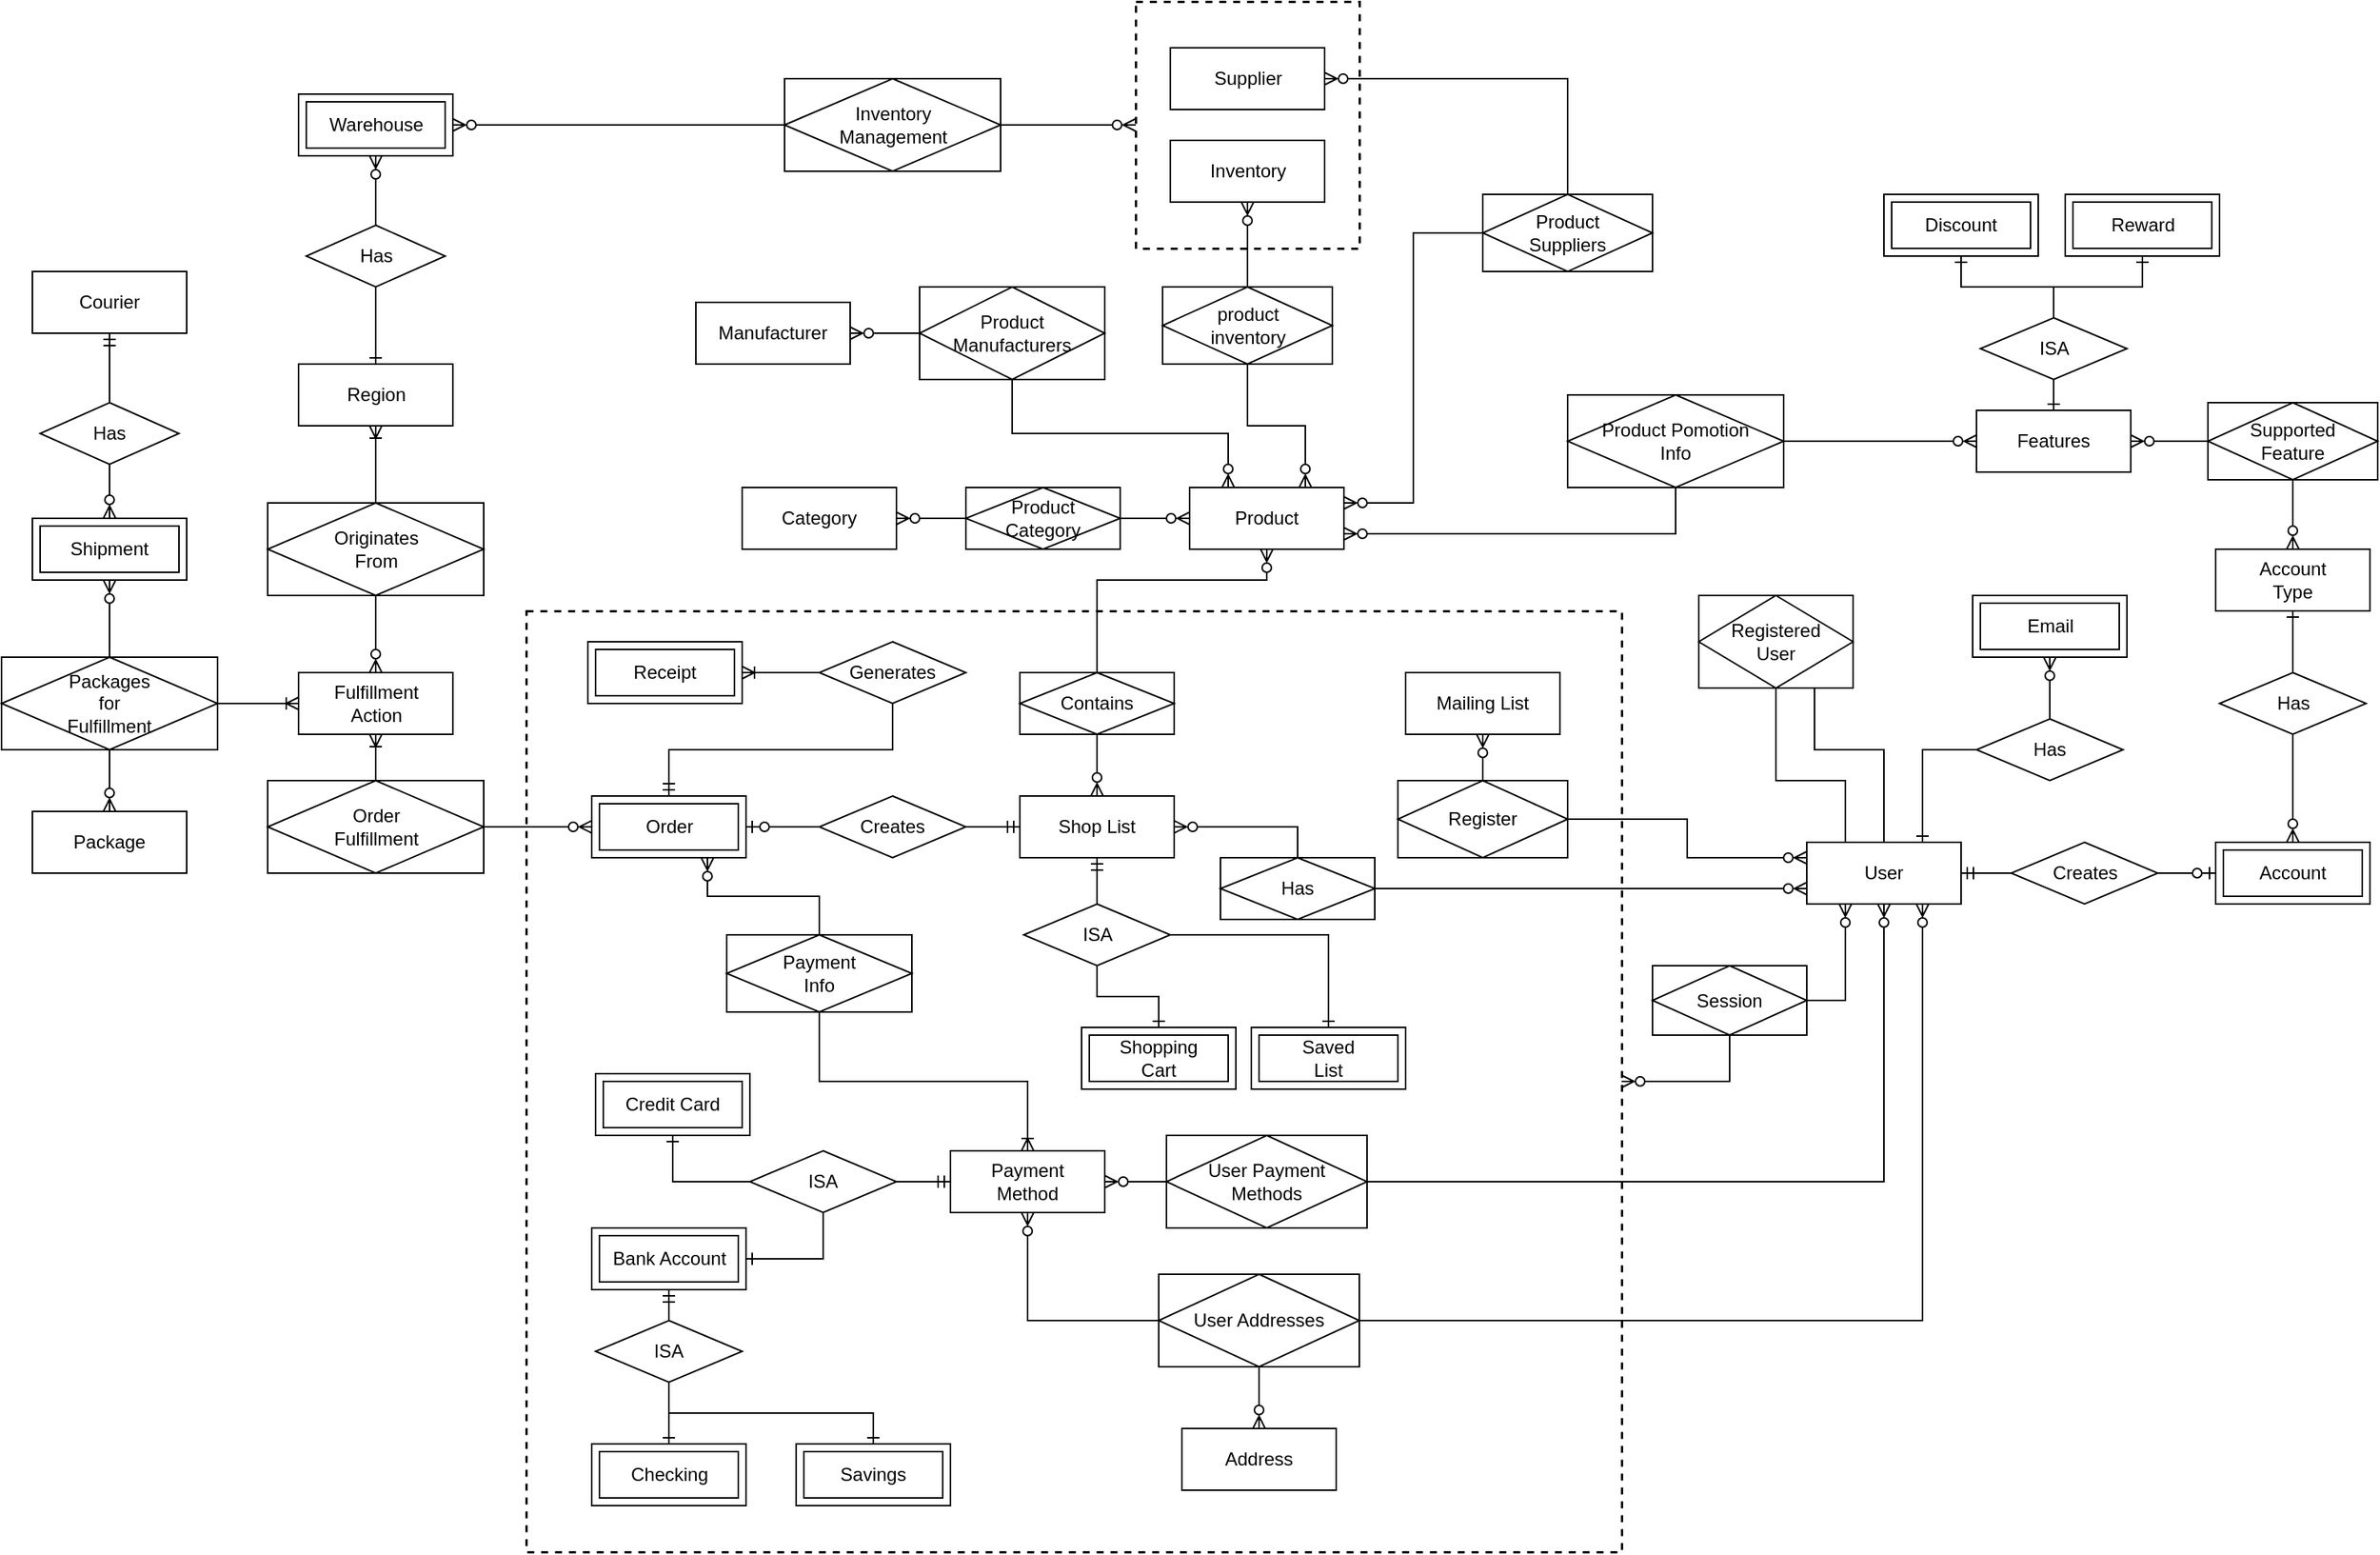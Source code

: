 <mxfile version="15.4.0" type="device"><diagram id="OLXf-MBgIyxH4YxEflwH" name="Page-1"><mxGraphModel dx="3627" dy="2097" grid="1" gridSize="10" guides="1" tooltips="1" connect="1" arrows="1" fold="1" page="1" pageScale="1" pageWidth="850" pageHeight="1100" math="0" shadow="0"><root><mxCell id="0"/><mxCell id="1" parent="0"/><mxCell id="z0sAXgWdq1htsI3jKPx--56" value="" style="rounded=0;whiteSpace=wrap;html=1;fillColor=none;dashed=1;strokeWidth=1.5;" vertex="1" parent="1"><mxGeometry x="-1290" y="-660" width="710" height="610" as="geometry"/></mxCell><mxCell id="z0sAXgWdq1htsI3jKPx--51" value="" style="rounded=0;whiteSpace=wrap;html=1;fillColor=none;dashed=1;strokeWidth=1.5;" vertex="1" parent="1"><mxGeometry x="-895" y="-1055" width="145" height="160" as="geometry"/></mxCell><mxCell id="PNH1BOxR8JIJkxFijLua-1" value="User" style="whiteSpace=wrap;html=1;align=center;" parent="1" vertex="1"><mxGeometry x="-460" y="-510" width="100" height="40" as="geometry"/></mxCell><mxCell id="PNH1BOxR8JIJkxFijLua-4" style="edgeStyle=orthogonalEdgeStyle;rounded=0;orthogonalLoop=1;jettySize=auto;html=1;exitX=1;exitY=0.5;exitDx=0;exitDy=0;entryX=0;entryY=0.75;entryDx=0;entryDy=0;endArrow=ERzeroToMany;endFill=0;" parent="1" source="PNH1BOxR8JIJkxFijLua-25" target="PNH1BOxR8JIJkxFijLua-1" edge="1"><mxGeometry relative="1" as="geometry"><mxPoint x="-610" y="-520" as="sourcePoint"/></mxGeometry></mxCell><mxCell id="PNH1BOxR8JIJkxFijLua-5" style="edgeStyle=orthogonalEdgeStyle;rounded=0;orthogonalLoop=1;jettySize=auto;html=1;exitX=0.5;exitY=0;exitDx=0;exitDy=0;entryX=1;entryY=0.5;entryDx=0;entryDy=0;endArrow=ERzeroToMany;endFill=0;" parent="1" source="PNH1BOxR8JIJkxFijLua-25" target="PNH1BOxR8JIJkxFijLua-24" edge="1"><mxGeometry relative="1" as="geometry"><mxPoint x="-700" y="-520" as="sourcePoint"/><mxPoint x="-760" y="-520" as="targetPoint"/></mxGeometry></mxCell><mxCell id="PNH1BOxR8JIJkxFijLua-6" value="Product" style="whiteSpace=wrap;html=1;align=center;shadow=0;strokeColor=default;" parent="1" vertex="1"><mxGeometry x="-860" y="-740" width="100" height="40" as="geometry"/></mxCell><mxCell id="PNH1BOxR8JIJkxFijLua-8" style="edgeStyle=orthogonalEdgeStyle;rounded=0;orthogonalLoop=1;jettySize=auto;html=1;exitX=0.5;exitY=1;exitDx=0;exitDy=0;entryX=0.5;entryY=0;entryDx=0;entryDy=0;endArrow=ERzeroToMany;endFill=0;" parent="1" source="PNH1BOxR8JIJkxFijLua-10" target="PNH1BOxR8JIJkxFijLua-24" edge="1"><mxGeometry relative="1" as="geometry"><mxPoint x="-810" y="-600" as="sourcePoint"/><mxPoint x="-810" y="-540" as="targetPoint"/></mxGeometry></mxCell><mxCell id="PNH1BOxR8JIJkxFijLua-9" style="edgeStyle=orthogonalEdgeStyle;rounded=0;orthogonalLoop=1;jettySize=auto;html=1;exitX=0.5;exitY=0;exitDx=0;exitDy=0;entryX=0.5;entryY=1;entryDx=0;entryDy=0;endArrow=ERzeroToMany;endFill=0;" parent="1" source="PNH1BOxR8JIJkxFijLua-10" target="PNH1BOxR8JIJkxFijLua-6" edge="1"><mxGeometry relative="1" as="geometry"><mxPoint x="-810" y="-640" as="sourcePoint"/><Array as="points"><mxPoint x="-920" y="-680"/><mxPoint x="-810" y="-680"/></Array></mxGeometry></mxCell><mxCell id="PNH1BOxR8JIJkxFijLua-10" value="Contains" style="shape=associativeEntity;whiteSpace=wrap;html=1;align=center;shadow=0;strokeColor=default;" parent="1" vertex="1"><mxGeometry x="-970" y="-620" width="100" height="40" as="geometry"/></mxCell><mxCell id="PNH1BOxR8JIJkxFijLua-11" value="Address" style="whiteSpace=wrap;html=1;align=center;" parent="1" vertex="1"><mxGeometry x="-865" y="-130" width="100" height="40" as="geometry"/></mxCell><mxCell id="PNH1BOxR8JIJkxFijLua-13" style="edgeStyle=orthogonalEdgeStyle;rounded=0;orthogonalLoop=1;jettySize=auto;html=1;exitX=1;exitY=0.5;exitDx=0;exitDy=0;endArrow=ERzeroToMany;endFill=0;entryX=0.75;entryY=1;entryDx=0;entryDy=0;" parent="1" source="PNH1BOxR8JIJkxFijLua-12" target="PNH1BOxR8JIJkxFijLua-1" edge="1"><mxGeometry relative="1" as="geometry"/></mxCell><mxCell id="PNH1BOxR8JIJkxFijLua-14" style="edgeStyle=orthogonalEdgeStyle;rounded=0;orthogonalLoop=1;jettySize=auto;html=1;exitX=0.5;exitY=1;exitDx=0;exitDy=0;entryX=0.5;entryY=0;entryDx=0;entryDy=0;endArrow=ERzeroToMany;endFill=0;" parent="1" source="PNH1BOxR8JIJkxFijLua-12" target="PNH1BOxR8JIJkxFijLua-11" edge="1"><mxGeometry relative="1" as="geometry"/></mxCell><mxCell id="PNH1BOxR8JIJkxFijLua-12" value="User Addresses" style="shape=associativeEntity;whiteSpace=wrap;html=1;align=center;shadow=0;strokeColor=default;" parent="1" vertex="1"><mxGeometry x="-880" y="-230" width="130" height="60" as="geometry"/></mxCell><mxCell id="PNH1BOxR8JIJkxFijLua-24" value="Shop List" style="whiteSpace=wrap;html=1;align=center;shadow=0;strokeColor=default;" parent="1" vertex="1"><mxGeometry x="-970" y="-540" width="100" height="40" as="geometry"/></mxCell><mxCell id="PNH1BOxR8JIJkxFijLua-25" value="Has" style="shape=associativeEntity;whiteSpace=wrap;html=1;align=center;shadow=0;strokeColor=default;" parent="1" vertex="1"><mxGeometry x="-840" y="-500" width="100" height="40" as="geometry"/></mxCell><mxCell id="PNH1BOxR8JIJkxFijLua-32" style="edgeStyle=orthogonalEdgeStyle;rounded=0;orthogonalLoop=1;jettySize=auto;html=1;exitX=0.5;exitY=1;exitDx=0;exitDy=0;entryX=0.25;entryY=0;entryDx=0;entryDy=0;endArrow=none;endFill=0;" parent="1" source="PNH1BOxR8JIJkxFijLua-31" target="PNH1BOxR8JIJkxFijLua-1" edge="1"><mxGeometry relative="1" as="geometry"><Array as="points"><mxPoint x="-470" y="-550"/><mxPoint x="-415" y="-550"/></Array></mxGeometry></mxCell><mxCell id="PNH1BOxR8JIJkxFijLua-33" style="edgeStyle=orthogonalEdgeStyle;rounded=0;orthogonalLoop=1;jettySize=auto;html=1;exitX=0.75;exitY=1;exitDx=0;exitDy=0;entryX=0.5;entryY=0;entryDx=0;entryDy=0;endArrow=none;endFill=0;" parent="1" source="PNH1BOxR8JIJkxFijLua-31" target="PNH1BOxR8JIJkxFijLua-1" edge="1"><mxGeometry relative="1" as="geometry"><Array as="points"><mxPoint x="-445" y="-570"/><mxPoint x="-390" y="-570"/></Array></mxGeometry></mxCell><mxCell id="PNH1BOxR8JIJkxFijLua-31" value="Registered&lt;br&gt;User" style="shape=associativeEntity;whiteSpace=wrap;html=1;align=center;shadow=0;strokeColor=default;" parent="1" vertex="1"><mxGeometry x="-530" y="-670" width="100" height="60" as="geometry"/></mxCell><mxCell id="PNH1BOxR8JIJkxFijLua-36" style="edgeStyle=orthogonalEdgeStyle;rounded=0;orthogonalLoop=1;jettySize=auto;html=1;entryX=0.5;entryY=1;entryDx=0;entryDy=0;endArrow=ERzeroToMany;endFill=0;" parent="1" source="PNH1BOxR8JIJkxFijLua-34" target="PNH1BOxR8JIJkxFijLua-38" edge="1"><mxGeometry relative="1" as="geometry"><mxPoint x="-255" y="-240" as="targetPoint"/></mxGeometry></mxCell><mxCell id="PNH1BOxR8JIJkxFijLua-37" style="edgeStyle=orthogonalEdgeStyle;rounded=0;orthogonalLoop=1;jettySize=auto;html=1;entryX=0.75;entryY=0;entryDx=0;entryDy=0;endArrow=ERone;endFill=0;" parent="1" source="PNH1BOxR8JIJkxFijLua-34" target="PNH1BOxR8JIJkxFijLua-1" edge="1"><mxGeometry relative="1" as="geometry"/></mxCell><mxCell id="PNH1BOxR8JIJkxFijLua-34" value="Has" style="shape=rhombus;perimeter=rhombusPerimeter;whiteSpace=wrap;html=1;align=center;shadow=0;strokeColor=default;" parent="1" vertex="1"><mxGeometry x="-350" y="-590" width="95" height="40" as="geometry"/></mxCell><mxCell id="PNH1BOxR8JIJkxFijLua-38" value="Email" style="shape=ext;margin=3;double=1;whiteSpace=wrap;html=1;align=center;shadow=0;strokeColor=default;" parent="1" vertex="1"><mxGeometry x="-352.5" y="-670" width="100" height="40" as="geometry"/></mxCell><mxCell id="PNH1BOxR8JIJkxFijLua-40" value="Order" style="shape=ext;margin=3;double=1;whiteSpace=wrap;html=1;align=center;shadow=0;strokeColor=default;" parent="1" vertex="1"><mxGeometry x="-1247.5" y="-540" width="100" height="40" as="geometry"/></mxCell><mxCell id="PNH1BOxR8JIJkxFijLua-42" style="edgeStyle=orthogonalEdgeStyle;rounded=0;orthogonalLoop=1;jettySize=auto;html=1;entryX=0;entryY=0.5;entryDx=0;entryDy=0;endArrow=ERmandOne;endFill=0;" parent="1" source="PNH1BOxR8JIJkxFijLua-41" target="PNH1BOxR8JIJkxFijLua-24" edge="1"><mxGeometry relative="1" as="geometry"/></mxCell><mxCell id="PNH1BOxR8JIJkxFijLua-43" style="edgeStyle=orthogonalEdgeStyle;rounded=0;orthogonalLoop=1;jettySize=auto;html=1;entryX=1;entryY=0.5;entryDx=0;entryDy=0;endArrow=ERzeroToOne;endFill=0;" parent="1" source="PNH1BOxR8JIJkxFijLua-41" target="PNH1BOxR8JIJkxFijLua-40" edge="1"><mxGeometry relative="1" as="geometry"/></mxCell><mxCell id="PNH1BOxR8JIJkxFijLua-41" value="Creates" style="shape=rhombus;perimeter=rhombusPerimeter;whiteSpace=wrap;html=1;align=center;shadow=0;strokeColor=default;" parent="1" vertex="1"><mxGeometry x="-1100" y="-540" width="95" height="40" as="geometry"/></mxCell><mxCell id="ly_bPLz8YkyAyii8zJw3-1" value="Account" style="shape=ext;margin=3;double=1;whiteSpace=wrap;html=1;align=center;" parent="1" vertex="1"><mxGeometry x="-195" y="-510" width="100" height="40" as="geometry"/></mxCell><mxCell id="ly_bPLz8YkyAyii8zJw3-4" style="edgeStyle=orthogonalEdgeStyle;rounded=0;orthogonalLoop=1;jettySize=auto;html=1;entryX=1;entryY=0.5;entryDx=0;entryDy=0;startArrow=none;startFill=0;endArrow=ERmandOne;endFill=0;" parent="1" source="ly_bPLz8YkyAyii8zJw3-3" target="PNH1BOxR8JIJkxFijLua-1" edge="1"><mxGeometry relative="1" as="geometry"/></mxCell><mxCell id="ly_bPLz8YkyAyii8zJw3-5" style="edgeStyle=orthogonalEdgeStyle;rounded=0;orthogonalLoop=1;jettySize=auto;html=1;entryX=0;entryY=0.5;entryDx=0;entryDy=0;startArrow=none;startFill=0;endArrow=ERzeroToOne;endFill=0;" parent="1" source="ly_bPLz8YkyAyii8zJw3-3" target="ly_bPLz8YkyAyii8zJw3-1" edge="1"><mxGeometry relative="1" as="geometry"/></mxCell><mxCell id="ly_bPLz8YkyAyii8zJw3-3" value="Creates" style="shape=rhombus;perimeter=rhombusPerimeter;whiteSpace=wrap;html=1;align=center;shadow=0;strokeColor=default;" parent="1" vertex="1"><mxGeometry x="-327.5" y="-510" width="95" height="40" as="geometry"/></mxCell><mxCell id="ly_bPLz8YkyAyii8zJw3-12" style="edgeStyle=orthogonalEdgeStyle;rounded=0;orthogonalLoop=1;jettySize=auto;html=1;entryX=0.5;entryY=0;entryDx=0;entryDy=0;startArrow=none;startFill=0;endArrow=ERzeroToMany;endFill=0;exitX=0.5;exitY=1;exitDx=0;exitDy=0;" parent="1" source="ly_bPLz8YkyAyii8zJw3-6" target="ly_bPLz8YkyAyii8zJw3-7" edge="1"><mxGeometry relative="1" as="geometry"/></mxCell><mxCell id="ly_bPLz8YkyAyii8zJw3-14" style="edgeStyle=orthogonalEdgeStyle;rounded=0;orthogonalLoop=1;jettySize=auto;html=1;startArrow=none;startFill=0;endArrow=ERzeroToMany;endFill=0;" parent="1" source="ly_bPLz8YkyAyii8zJw3-6" target="ly_bPLz8YkyAyii8zJw3-13" edge="1"><mxGeometry relative="1" as="geometry"/></mxCell><mxCell id="ly_bPLz8YkyAyii8zJw3-6" value="Supported&lt;br&gt;Feature" style="shape=associativeEntity;whiteSpace=wrap;html=1;align=center;shadow=0;strokeColor=default;" parent="1" vertex="1"><mxGeometry x="-200" y="-795" width="110" height="50" as="geometry"/></mxCell><mxCell id="ly_bPLz8YkyAyii8zJw3-7" value="Account&lt;br&gt;Type" style="whiteSpace=wrap;html=1;align=center;" parent="1" vertex="1"><mxGeometry x="-195" y="-700" width="100" height="40" as="geometry"/></mxCell><mxCell id="ly_bPLz8YkyAyii8zJw3-10" style="edgeStyle=orthogonalEdgeStyle;rounded=0;orthogonalLoop=1;jettySize=auto;html=1;entryX=0.5;entryY=0;entryDx=0;entryDy=0;startArrow=none;startFill=0;endArrow=ERzeroToMany;endFill=0;exitX=0.5;exitY=1;exitDx=0;exitDy=0;" parent="1" source="ly_bPLz8YkyAyii8zJw3-9" target="ly_bPLz8YkyAyii8zJw3-1" edge="1"><mxGeometry relative="1" as="geometry"/></mxCell><mxCell id="ly_bPLz8YkyAyii8zJw3-11" style="edgeStyle=orthogonalEdgeStyle;rounded=0;orthogonalLoop=1;jettySize=auto;html=1;entryX=0.5;entryY=1;entryDx=0;entryDy=0;startArrow=none;startFill=0;endArrow=ERone;endFill=0;exitX=0.5;exitY=0;exitDx=0;exitDy=0;" parent="1" source="ly_bPLz8YkyAyii8zJw3-9" target="ly_bPLz8YkyAyii8zJw3-7" edge="1"><mxGeometry relative="1" as="geometry"/></mxCell><mxCell id="ly_bPLz8YkyAyii8zJw3-9" value="Has" style="shape=rhombus;perimeter=rhombusPerimeter;whiteSpace=wrap;html=1;align=center;shadow=0;strokeColor=default;" parent="1" vertex="1"><mxGeometry x="-192.5" y="-620" width="95" height="40" as="geometry"/></mxCell><mxCell id="ly_bPLz8YkyAyii8zJw3-13" value="Features" style="whiteSpace=wrap;html=1;align=center;" parent="1" vertex="1"><mxGeometry x="-350" y="-790" width="100" height="40" as="geometry"/></mxCell><mxCell id="ly_bPLz8YkyAyii8zJw3-17" style="edgeStyle=orthogonalEdgeStyle;rounded=0;orthogonalLoop=1;jettySize=auto;html=1;entryX=0.5;entryY=0;entryDx=0;entryDy=0;startArrow=none;startFill=0;endArrow=ERone;endFill=0;" parent="1" source="ly_bPLz8YkyAyii8zJw3-15" target="ly_bPLz8YkyAyii8zJw3-13" edge="1"><mxGeometry relative="1" as="geometry"/></mxCell><mxCell id="ly_bPLz8YkyAyii8zJw3-20" style="edgeStyle=orthogonalEdgeStyle;rounded=0;orthogonalLoop=1;jettySize=auto;html=1;entryX=0.5;entryY=1;entryDx=0;entryDy=0;startArrow=none;startFill=0;endArrow=ERone;endFill=0;" parent="1" source="ly_bPLz8YkyAyii8zJw3-15" target="ly_bPLz8YkyAyii8zJw3-19" edge="1"><mxGeometry relative="1" as="geometry"/></mxCell><mxCell id="ly_bPLz8YkyAyii8zJw3-21" style="edgeStyle=orthogonalEdgeStyle;rounded=0;orthogonalLoop=1;jettySize=auto;html=1;entryX=0.5;entryY=1;entryDx=0;entryDy=0;startArrow=none;startFill=0;endArrow=ERone;endFill=0;" parent="1" source="ly_bPLz8YkyAyii8zJw3-15" target="ly_bPLz8YkyAyii8zJw3-18" edge="1"><mxGeometry relative="1" as="geometry"/></mxCell><mxCell id="ly_bPLz8YkyAyii8zJw3-15" value="ISA" style="shape=rhombus;perimeter=rhombusPerimeter;whiteSpace=wrap;html=1;align=center;shadow=0;strokeColor=default;" parent="1" vertex="1"><mxGeometry x="-347.5" y="-850" width="95" height="40" as="geometry"/></mxCell><mxCell id="ly_bPLz8YkyAyii8zJw3-18" value="Discount" style="shape=ext;margin=3;double=1;whiteSpace=wrap;html=1;align=center;shadow=0;strokeColor=default;" parent="1" vertex="1"><mxGeometry x="-410" y="-930" width="100" height="40" as="geometry"/></mxCell><mxCell id="ly_bPLz8YkyAyii8zJw3-19" value="Reward" style="shape=ext;margin=3;double=1;whiteSpace=wrap;html=1;align=center;shadow=0;strokeColor=default;" parent="1" vertex="1"><mxGeometry x="-292.5" y="-930" width="100" height="40" as="geometry"/></mxCell><mxCell id="ly_bPLz8YkyAyii8zJw3-24" style="edgeStyle=orthogonalEdgeStyle;rounded=0;orthogonalLoop=1;jettySize=auto;html=1;entryX=0.5;entryY=1;entryDx=0;entryDy=0;startArrow=none;startFill=0;endArrow=ERmandOne;endFill=0;" parent="1" source="ly_bPLz8YkyAyii8zJw3-23" target="PNH1BOxR8JIJkxFijLua-24" edge="1"><mxGeometry relative="1" as="geometry"/></mxCell><mxCell id="ly_bPLz8YkyAyii8zJw3-28" style="edgeStyle=orthogonalEdgeStyle;rounded=0;orthogonalLoop=1;jettySize=auto;html=1;entryX=0.5;entryY=0;entryDx=0;entryDy=0;startArrow=none;startFill=0;endArrow=ERone;endFill=0;" parent="1" source="ly_bPLz8YkyAyii8zJw3-23" target="ly_bPLz8YkyAyii8zJw3-26" edge="1"><mxGeometry relative="1" as="geometry"/></mxCell><mxCell id="ly_bPLz8YkyAyii8zJw3-29" style="edgeStyle=orthogonalEdgeStyle;rounded=0;orthogonalLoop=1;jettySize=auto;html=1;entryX=0.5;entryY=0;entryDx=0;entryDy=0;startArrow=none;startFill=0;endArrow=ERone;endFill=0;" parent="1" source="ly_bPLz8YkyAyii8zJw3-23" target="ly_bPLz8YkyAyii8zJw3-25" edge="1"><mxGeometry relative="1" as="geometry"/></mxCell><mxCell id="ly_bPLz8YkyAyii8zJw3-23" value="ISA" style="shape=rhombus;perimeter=rhombusPerimeter;whiteSpace=wrap;html=1;align=center;shadow=0;strokeColor=default;" parent="1" vertex="1"><mxGeometry x="-967.5" y="-470" width="95" height="40" as="geometry"/></mxCell><mxCell id="ly_bPLz8YkyAyii8zJw3-25" value="Shopping&lt;br&gt;Cart" style="shape=ext;margin=3;double=1;whiteSpace=wrap;html=1;align=center;shadow=0;strokeColor=default;" parent="1" vertex="1"><mxGeometry x="-930" y="-390" width="100" height="40" as="geometry"/></mxCell><mxCell id="ly_bPLz8YkyAyii8zJw3-26" value="Saved&lt;br&gt;List" style="shape=ext;margin=3;double=1;whiteSpace=wrap;html=1;align=center;shadow=0;strokeColor=default;" parent="1" vertex="1"><mxGeometry x="-820" y="-390" width="100" height="40" as="geometry"/></mxCell><mxCell id="ly_bPLz8YkyAyii8zJw3-32" style="edgeStyle=orthogonalEdgeStyle;rounded=0;orthogonalLoop=1;jettySize=auto;html=1;entryX=0.5;entryY=0;entryDx=0;entryDy=0;startArrow=none;startFill=0;endArrow=ERmandOne;endFill=0;exitX=0.5;exitY=1;exitDx=0;exitDy=0;" parent="1" source="ly_bPLz8YkyAyii8zJw3-30" target="PNH1BOxR8JIJkxFijLua-40" edge="1"><mxGeometry relative="1" as="geometry"/></mxCell><mxCell id="ly_bPLz8YkyAyii8zJw3-33" style="edgeStyle=orthogonalEdgeStyle;rounded=0;orthogonalLoop=1;jettySize=auto;html=1;entryX=1;entryY=0.5;entryDx=0;entryDy=0;startArrow=none;startFill=0;endArrow=ERoneToMany;endFill=0;exitX=0;exitY=0.5;exitDx=0;exitDy=0;" parent="1" source="ly_bPLz8YkyAyii8zJw3-30" target="ly_bPLz8YkyAyii8zJw3-31" edge="1"><mxGeometry relative="1" as="geometry"/></mxCell><mxCell id="ly_bPLz8YkyAyii8zJw3-30" value="Generates" style="shape=rhombus;perimeter=rhombusPerimeter;whiteSpace=wrap;html=1;align=center;shadow=0;strokeColor=default;" parent="1" vertex="1"><mxGeometry x="-1100" y="-640" width="95" height="40" as="geometry"/></mxCell><mxCell id="ly_bPLz8YkyAyii8zJw3-31" value="Receipt" style="shape=ext;margin=3;double=1;whiteSpace=wrap;html=1;align=center;shadow=0;strokeColor=default;" parent="1" vertex="1"><mxGeometry x="-1250" y="-640" width="100" height="40" as="geometry"/></mxCell><mxCell id="ly_bPLz8YkyAyii8zJw3-34" value="Payment&lt;br&gt;Method" style="whiteSpace=wrap;html=1;align=center;shadow=0;strokeColor=default;" parent="1" vertex="1"><mxGeometry x="-1015" y="-310" width="100" height="40" as="geometry"/></mxCell><mxCell id="ly_bPLz8YkyAyii8zJw3-36" style="edgeStyle=orthogonalEdgeStyle;rounded=0;orthogonalLoop=1;jettySize=auto;html=1;entryX=0.75;entryY=1;entryDx=0;entryDy=0;startArrow=none;startFill=0;endArrow=ERzeroToMany;endFill=0;exitX=0.5;exitY=0;exitDx=0;exitDy=0;" parent="1" source="ly_bPLz8YkyAyii8zJw3-38" target="PNH1BOxR8JIJkxFijLua-40" edge="1"><mxGeometry relative="1" as="geometry"><mxPoint x="-1100" y="-440" as="sourcePoint"/></mxGeometry></mxCell><mxCell id="ly_bPLz8YkyAyii8zJw3-37" style="edgeStyle=orthogonalEdgeStyle;rounded=0;orthogonalLoop=1;jettySize=auto;html=1;entryX=0.5;entryY=0;entryDx=0;entryDy=0;startArrow=none;startFill=0;endArrow=ERoneToMany;endFill=0;exitX=0.5;exitY=1;exitDx=0;exitDy=0;" parent="1" source="ly_bPLz8YkyAyii8zJw3-38" target="ly_bPLz8YkyAyii8zJw3-34" edge="1"><mxGeometry relative="1" as="geometry"><mxPoint x="-1100" y="-400" as="sourcePoint"/></mxGeometry></mxCell><mxCell id="ly_bPLz8YkyAyii8zJw3-38" value="Payment&lt;br&gt;Info" style="shape=associativeEntity;whiteSpace=wrap;html=1;align=center;shadow=0;strokeColor=default;" parent="1" vertex="1"><mxGeometry x="-1160" y="-450" width="120" height="50" as="geometry"/></mxCell><mxCell id="Dh5eryqh1i-Q3DeiP5n_-5" style="edgeStyle=orthogonalEdgeStyle;rounded=0;orthogonalLoop=1;jettySize=auto;html=1;entryX=0.5;entryY=1;entryDx=0;entryDy=0;endArrow=ERzeroToMany;endFill=0;exitX=0;exitY=0.5;exitDx=0;exitDy=0;" parent="1" source="PNH1BOxR8JIJkxFijLua-12" target="ly_bPLz8YkyAyii8zJw3-34" edge="1"><mxGeometry relative="1" as="geometry"><mxPoint x="-965" y="-230" as="sourcePoint"/></mxGeometry></mxCell><mxCell id="Dh5eryqh1i-Q3DeiP5n_-7" style="edgeStyle=orthogonalEdgeStyle;rounded=0;orthogonalLoop=1;jettySize=auto;html=1;entryX=0.5;entryY=1;entryDx=0;entryDy=0;startArrow=none;startFill=0;endArrow=ERone;endFill=0;exitX=0;exitY=0.5;exitDx=0;exitDy=0;" parent="1" source="Dh5eryqh1i-Q3DeiP5n_-9" target="Dh5eryqh1i-Q3DeiP5n_-11" edge="1"><mxGeometry relative="1" as="geometry"/></mxCell><mxCell id="Dh5eryqh1i-Q3DeiP5n_-8" style="edgeStyle=orthogonalEdgeStyle;rounded=0;orthogonalLoop=1;jettySize=auto;html=1;entryX=1;entryY=0.5;entryDx=0;entryDy=0;startArrow=none;startFill=0;endArrow=ERone;endFill=0;exitX=0.5;exitY=1;exitDx=0;exitDy=0;" parent="1" source="Dh5eryqh1i-Q3DeiP5n_-9" target="Dh5eryqh1i-Q3DeiP5n_-10" edge="1"><mxGeometry relative="1" as="geometry"/></mxCell><mxCell id="Dh5eryqh1i-Q3DeiP5n_-12" style="edgeStyle=orthogonalEdgeStyle;rounded=0;orthogonalLoop=1;jettySize=auto;html=1;entryX=0;entryY=0.5;entryDx=0;entryDy=0;endArrow=ERmandOne;endFill=0;" parent="1" source="Dh5eryqh1i-Q3DeiP5n_-9" target="ly_bPLz8YkyAyii8zJw3-34" edge="1"><mxGeometry relative="1" as="geometry"/></mxCell><mxCell id="Dh5eryqh1i-Q3DeiP5n_-9" value="ISA" style="shape=rhombus;perimeter=rhombusPerimeter;whiteSpace=wrap;html=1;align=center;shadow=0;strokeColor=default;" parent="1" vertex="1"><mxGeometry x="-1145" y="-310" width="95" height="40" as="geometry"/></mxCell><mxCell id="Dh5eryqh1i-Q3DeiP5n_-10" value="Bank Account" style="shape=ext;margin=3;double=1;whiteSpace=wrap;html=1;align=center;shadow=0;strokeColor=default;" parent="1" vertex="1"><mxGeometry x="-1247.5" y="-260" width="100" height="40" as="geometry"/></mxCell><mxCell id="Dh5eryqh1i-Q3DeiP5n_-11" value="Credit Card" style="shape=ext;margin=3;double=1;whiteSpace=wrap;html=1;align=center;shadow=0;strokeColor=default;" parent="1" vertex="1"><mxGeometry x="-1245" y="-360" width="100" height="40" as="geometry"/></mxCell><mxCell id="Dh5eryqh1i-Q3DeiP5n_-14" style="edgeStyle=orthogonalEdgeStyle;rounded=0;orthogonalLoop=1;jettySize=auto;html=1;entryX=1;entryY=0.5;entryDx=0;entryDy=0;endArrow=ERzeroToMany;endFill=0;" parent="1" source="Dh5eryqh1i-Q3DeiP5n_-13" target="ly_bPLz8YkyAyii8zJw3-34" edge="1"><mxGeometry relative="1" as="geometry"/></mxCell><mxCell id="Dh5eryqh1i-Q3DeiP5n_-15" style="edgeStyle=orthogonalEdgeStyle;rounded=0;orthogonalLoop=1;jettySize=auto;html=1;entryX=0.5;entryY=1;entryDx=0;entryDy=0;endArrow=ERzeroToMany;endFill=0;" parent="1" source="Dh5eryqh1i-Q3DeiP5n_-13" target="PNH1BOxR8JIJkxFijLua-1" edge="1"><mxGeometry relative="1" as="geometry"/></mxCell><mxCell id="Dh5eryqh1i-Q3DeiP5n_-13" value="User Payment&lt;br&gt;Methods" style="shape=associativeEntity;whiteSpace=wrap;html=1;align=center;shadow=0;strokeColor=default;" parent="1" vertex="1"><mxGeometry x="-875" y="-320" width="130" height="60" as="geometry"/></mxCell><mxCell id="Dh5eryqh1i-Q3DeiP5n_-16" style="edgeStyle=orthogonalEdgeStyle;rounded=0;orthogonalLoop=1;jettySize=auto;html=1;entryX=0.5;entryY=0;entryDx=0;entryDy=0;startArrow=none;startFill=0;endArrow=ERone;endFill=0;exitX=0.5;exitY=1;exitDx=0;exitDy=0;" parent="1" source="Dh5eryqh1i-Q3DeiP5n_-18" target="Dh5eryqh1i-Q3DeiP5n_-20" edge="1"><mxGeometry relative="1" as="geometry"/></mxCell><mxCell id="Dh5eryqh1i-Q3DeiP5n_-17" style="edgeStyle=orthogonalEdgeStyle;rounded=0;orthogonalLoop=1;jettySize=auto;html=1;entryX=0.5;entryY=0;entryDx=0;entryDy=0;startArrow=none;startFill=0;endArrow=ERone;endFill=0;exitX=0.5;exitY=1;exitDx=0;exitDy=0;" parent="1" source="Dh5eryqh1i-Q3DeiP5n_-18" target="Dh5eryqh1i-Q3DeiP5n_-19" edge="1"><mxGeometry relative="1" as="geometry"/></mxCell><mxCell id="Dh5eryqh1i-Q3DeiP5n_-21" style="edgeStyle=orthogonalEdgeStyle;rounded=0;orthogonalLoop=1;jettySize=auto;html=1;entryX=0.5;entryY=1;entryDx=0;entryDy=0;endArrow=ERmandOne;endFill=0;" parent="1" source="Dh5eryqh1i-Q3DeiP5n_-18" target="Dh5eryqh1i-Q3DeiP5n_-10" edge="1"><mxGeometry relative="1" as="geometry"/></mxCell><mxCell id="Dh5eryqh1i-Q3DeiP5n_-18" value="ISA" style="shape=rhombus;perimeter=rhombusPerimeter;whiteSpace=wrap;html=1;align=center;shadow=0;strokeColor=default;" parent="1" vertex="1"><mxGeometry x="-1245" y="-200" width="95" height="40" as="geometry"/></mxCell><mxCell id="Dh5eryqh1i-Q3DeiP5n_-19" value="Checking" style="shape=ext;margin=3;double=1;whiteSpace=wrap;html=1;align=center;shadow=0;strokeColor=default;" parent="1" vertex="1"><mxGeometry x="-1247.5" y="-120" width="100" height="40" as="geometry"/></mxCell><mxCell id="Dh5eryqh1i-Q3DeiP5n_-20" value="Savings" style="shape=ext;margin=3;double=1;whiteSpace=wrap;html=1;align=center;shadow=0;strokeColor=default;" parent="1" vertex="1"><mxGeometry x="-1115" y="-120" width="100" height="40" as="geometry"/></mxCell><mxCell id="Dh5eryqh1i-Q3DeiP5n_-24" style="edgeStyle=orthogonalEdgeStyle;rounded=0;orthogonalLoop=1;jettySize=auto;html=1;entryX=0;entryY=0.5;entryDx=0;entryDy=0;endArrow=ERzeroToMany;endFill=0;" parent="1" source="Dh5eryqh1i-Q3DeiP5n_-22" target="PNH1BOxR8JIJkxFijLua-6" edge="1"><mxGeometry relative="1" as="geometry"/></mxCell><mxCell id="Dh5eryqh1i-Q3DeiP5n_-25" style="edgeStyle=orthogonalEdgeStyle;rounded=0;orthogonalLoop=1;jettySize=auto;html=1;entryX=1;entryY=0.5;entryDx=0;entryDy=0;endArrow=ERzeroToMany;endFill=0;" parent="1" source="Dh5eryqh1i-Q3DeiP5n_-22" target="Dh5eryqh1i-Q3DeiP5n_-23" edge="1"><mxGeometry relative="1" as="geometry"/></mxCell><mxCell id="Dh5eryqh1i-Q3DeiP5n_-22" value="Product&lt;br&gt;Category" style="shape=associativeEntity;whiteSpace=wrap;html=1;align=center;shadow=0;strokeColor=default;" parent="1" vertex="1"><mxGeometry x="-1005" y="-740" width="100" height="40" as="geometry"/></mxCell><mxCell id="Dh5eryqh1i-Q3DeiP5n_-23" value="Category" style="whiteSpace=wrap;html=1;align=center;shadow=0;strokeColor=default;" parent="1" vertex="1"><mxGeometry x="-1150" y="-740" width="100" height="40" as="geometry"/></mxCell><mxCell id="Dh5eryqh1i-Q3DeiP5n_-27" style="edgeStyle=orthogonalEdgeStyle;rounded=0;orthogonalLoop=1;jettySize=auto;html=1;entryX=0;entryY=0.5;entryDx=0;entryDy=0;endArrow=ERzeroToMany;endFill=0;exitX=1;exitY=0.5;exitDx=0;exitDy=0;" parent="1" source="Dh5eryqh1i-Q3DeiP5n_-26" target="ly_bPLz8YkyAyii8zJw3-13" edge="1"><mxGeometry relative="1" as="geometry"><mxPoint x="-400" y="-770" as="sourcePoint"/></mxGeometry></mxCell><mxCell id="Dh5eryqh1i-Q3DeiP5n_-28" style="edgeStyle=orthogonalEdgeStyle;rounded=0;orthogonalLoop=1;jettySize=auto;html=1;entryX=1;entryY=0.75;entryDx=0;entryDy=0;endArrow=ERzeroToMany;endFill=0;exitX=0.5;exitY=1;exitDx=0;exitDy=0;" parent="1" source="Dh5eryqh1i-Q3DeiP5n_-26" target="PNH1BOxR8JIJkxFijLua-6" edge="1"><mxGeometry relative="1" as="geometry"/></mxCell><mxCell id="Dh5eryqh1i-Q3DeiP5n_-26" value="Product Pomotion&lt;br&gt;Info" style="shape=associativeEntity;whiteSpace=wrap;html=1;align=center;" parent="1" vertex="1"><mxGeometry x="-615" y="-800" width="140" height="60" as="geometry"/></mxCell><mxCell id="Dh5eryqh1i-Q3DeiP5n_-31" style="edgeStyle=orthogonalEdgeStyle;rounded=0;orthogonalLoop=1;jettySize=auto;html=1;entryX=0;entryY=0.25;entryDx=0;entryDy=0;endArrow=ERzeroToMany;endFill=0;" parent="1" source="Dh5eryqh1i-Q3DeiP5n_-29" target="PNH1BOxR8JIJkxFijLua-1" edge="1"><mxGeometry relative="1" as="geometry"/></mxCell><mxCell id="Dh5eryqh1i-Q3DeiP5n_-32" style="edgeStyle=orthogonalEdgeStyle;rounded=0;orthogonalLoop=1;jettySize=auto;html=1;entryX=0.5;entryY=1;entryDx=0;entryDy=0;endArrow=ERzeroToMany;endFill=0;exitX=0.5;exitY=0;exitDx=0;exitDy=0;" parent="1" source="Dh5eryqh1i-Q3DeiP5n_-29" target="Dh5eryqh1i-Q3DeiP5n_-30" edge="1"><mxGeometry relative="1" as="geometry"/></mxCell><mxCell id="Dh5eryqh1i-Q3DeiP5n_-29" value="Register" style="shape=associativeEntity;whiteSpace=wrap;html=1;align=center;shadow=0;strokeColor=default;" parent="1" vertex="1"><mxGeometry x="-725" y="-550" width="110" height="50" as="geometry"/></mxCell><mxCell id="Dh5eryqh1i-Q3DeiP5n_-30" value="Mailing List" style="whiteSpace=wrap;html=1;align=center;" parent="1" vertex="1"><mxGeometry x="-720" y="-620" width="100" height="40" as="geometry"/></mxCell><mxCell id="Dh5eryqh1i-Q3DeiP5n_-33" value="Fulfillment&lt;br&gt;Action" style="whiteSpace=wrap;html=1;align=center;" parent="1" vertex="1"><mxGeometry x="-1437.5" y="-620" width="100" height="40" as="geometry"/></mxCell><mxCell id="Dh5eryqh1i-Q3DeiP5n_-35" style="edgeStyle=orthogonalEdgeStyle;rounded=0;orthogonalLoop=1;jettySize=auto;html=1;entryX=0;entryY=0.5;entryDx=0;entryDy=0;endArrow=ERzeroToMany;endFill=0;exitX=1;exitY=0.5;exitDx=0;exitDy=0;" parent="1" source="Dh5eryqh1i-Q3DeiP5n_-42" target="PNH1BOxR8JIJkxFijLua-40" edge="1"><mxGeometry relative="1" as="geometry"><mxPoint x="-1340" y="-520" as="sourcePoint"/></mxGeometry></mxCell><mxCell id="Dh5eryqh1i-Q3DeiP5n_-36" style="edgeStyle=orthogonalEdgeStyle;rounded=0;orthogonalLoop=1;jettySize=auto;html=1;entryX=0.5;entryY=1;entryDx=0;entryDy=0;endArrow=ERoneToMany;endFill=0;exitX=0.5;exitY=0;exitDx=0;exitDy=0;" parent="1" source="Dh5eryqh1i-Q3DeiP5n_-42" target="Dh5eryqh1i-Q3DeiP5n_-33" edge="1"><mxGeometry relative="1" as="geometry"><mxPoint x="-1387.5" y="-540" as="sourcePoint"/></mxGeometry></mxCell><mxCell id="Dh5eryqh1i-Q3DeiP5n_-37" value="Package" style="whiteSpace=wrap;html=1;align=center;" parent="1" vertex="1"><mxGeometry x="-1610" y="-530" width="100" height="40" as="geometry"/></mxCell><mxCell id="Dh5eryqh1i-Q3DeiP5n_-40" style="edgeStyle=orthogonalEdgeStyle;rounded=0;orthogonalLoop=1;jettySize=auto;html=1;entryX=0.5;entryY=0;entryDx=0;entryDy=0;endArrow=ERzeroToMany;endFill=0;" parent="1" source="Dh5eryqh1i-Q3DeiP5n_-38" target="Dh5eryqh1i-Q3DeiP5n_-37" edge="1"><mxGeometry relative="1" as="geometry"/></mxCell><mxCell id="Dh5eryqh1i-Q3DeiP5n_-41" style="edgeStyle=orthogonalEdgeStyle;rounded=0;orthogonalLoop=1;jettySize=auto;html=1;entryX=0;entryY=0.5;entryDx=0;entryDy=0;endArrow=ERoneToMany;endFill=0;" parent="1" source="Dh5eryqh1i-Q3DeiP5n_-38" target="Dh5eryqh1i-Q3DeiP5n_-33" edge="1"><mxGeometry relative="1" as="geometry"/></mxCell><mxCell id="Dh5eryqh1i-Q3DeiP5n_-38" value="Packages&lt;br&gt;for&lt;br&gt;Fulfillment" style="shape=associativeEntity;whiteSpace=wrap;html=1;align=center;" parent="1" vertex="1"><mxGeometry x="-1630" y="-630" width="140" height="60" as="geometry"/></mxCell><mxCell id="Dh5eryqh1i-Q3DeiP5n_-42" value="Order&lt;br&gt;Fulfillment" style="shape=associativeEntity;whiteSpace=wrap;html=1;align=center;" parent="1" vertex="1"><mxGeometry x="-1457.5" y="-550" width="140" height="60" as="geometry"/></mxCell><mxCell id="z0sAXgWdq1htsI3jKPx--5" style="edgeStyle=orthogonalEdgeStyle;rounded=0;orthogonalLoop=1;jettySize=auto;html=1;entryX=0.5;entryY=1;entryDx=0;entryDy=0;endArrow=ERzeroToMany;endFill=0;exitX=0.5;exitY=0;exitDx=0;exitDy=0;" edge="1" parent="1" source="Dh5eryqh1i-Q3DeiP5n_-38" target="z0sAXgWdq1htsI3jKPx--6"><mxGeometry relative="1" as="geometry"><mxPoint x="-1560" y="-690" as="targetPoint"/></mxGeometry></mxCell><mxCell id="z0sAXgWdq1htsI3jKPx--6" value="Shipment" style="shape=ext;margin=3;double=1;whiteSpace=wrap;html=1;align=center;" vertex="1" parent="1"><mxGeometry x="-1610" y="-720" width="100" height="40" as="geometry"/></mxCell><mxCell id="z0sAXgWdq1htsI3jKPx--7" value="Courier" style="whiteSpace=wrap;html=1;align=center;" vertex="1" parent="1"><mxGeometry x="-1610" y="-880" width="100" height="40" as="geometry"/></mxCell><mxCell id="z0sAXgWdq1htsI3jKPx--10" style="edgeStyle=orthogonalEdgeStyle;rounded=0;orthogonalLoop=1;jettySize=auto;html=1;entryX=0.5;entryY=1;entryDx=0;entryDy=0;endArrow=ERmandOne;endFill=0;" edge="1" parent="1" source="z0sAXgWdq1htsI3jKPx--9" target="z0sAXgWdq1htsI3jKPx--7"><mxGeometry relative="1" as="geometry"/></mxCell><mxCell id="z0sAXgWdq1htsI3jKPx--11" style="edgeStyle=orthogonalEdgeStyle;rounded=0;orthogonalLoop=1;jettySize=auto;html=1;entryX=0.5;entryY=0;entryDx=0;entryDy=0;endArrow=ERzeroToMany;endFill=0;" edge="1" parent="1" source="z0sAXgWdq1htsI3jKPx--9" target="z0sAXgWdq1htsI3jKPx--6"><mxGeometry relative="1" as="geometry"/></mxCell><mxCell id="z0sAXgWdq1htsI3jKPx--9" value="Has" style="shape=rhombus;perimeter=rhombusPerimeter;whiteSpace=wrap;html=1;align=center;" vertex="1" parent="1"><mxGeometry x="-1605" y="-795" width="90" height="40" as="geometry"/></mxCell><mxCell id="z0sAXgWdq1htsI3jKPx--14" value="Region" style="whiteSpace=wrap;html=1;align=center;" vertex="1" parent="1"><mxGeometry x="-1437.5" y="-820" width="100" height="40" as="geometry"/></mxCell><mxCell id="z0sAXgWdq1htsI3jKPx--17" style="edgeStyle=orthogonalEdgeStyle;rounded=0;orthogonalLoop=1;jettySize=auto;html=1;entryX=0.5;entryY=1;entryDx=0;entryDy=0;endArrow=ERoneToMany;endFill=0;exitX=0.5;exitY=0;exitDx=0;exitDy=0;" edge="1" parent="1" source="z0sAXgWdq1htsI3jKPx--20" target="z0sAXgWdq1htsI3jKPx--14"><mxGeometry relative="1" as="geometry"><mxPoint x="-1392.5" y="-727.5" as="sourcePoint"/></mxGeometry></mxCell><mxCell id="z0sAXgWdq1htsI3jKPx--19" style="edgeStyle=orthogonalEdgeStyle;rounded=0;orthogonalLoop=1;jettySize=auto;html=1;entryX=0.5;entryY=0;entryDx=0;entryDy=0;endArrow=ERzeroToMany;endFill=0;exitX=0.5;exitY=1;exitDx=0;exitDy=0;" edge="1" parent="1" source="z0sAXgWdq1htsI3jKPx--20" target="Dh5eryqh1i-Q3DeiP5n_-33"><mxGeometry relative="1" as="geometry"><mxPoint x="-1392.5" y="-672.5" as="sourcePoint"/></mxGeometry></mxCell><mxCell id="z0sAXgWdq1htsI3jKPx--20" value="Originates&lt;br&gt;From" style="shape=associativeEntity;whiteSpace=wrap;html=1;align=center;" vertex="1" parent="1"><mxGeometry x="-1457.5" y="-730" width="140" height="60" as="geometry"/></mxCell><mxCell id="z0sAXgWdq1htsI3jKPx--28" value="Warehouse" style="shape=ext;margin=3;double=1;whiteSpace=wrap;html=1;align=center;" vertex="1" parent="1"><mxGeometry x="-1437.5" y="-995" width="100" height="40" as="geometry"/></mxCell><mxCell id="z0sAXgWdq1htsI3jKPx--31" style="edgeStyle=orthogonalEdgeStyle;rounded=0;orthogonalLoop=1;jettySize=auto;html=1;entryX=0.5;entryY=0;entryDx=0;entryDy=0;endArrow=ERone;endFill=0;" edge="1" parent="1" source="z0sAXgWdq1htsI3jKPx--29" target="z0sAXgWdq1htsI3jKPx--14"><mxGeometry relative="1" as="geometry"/></mxCell><mxCell id="z0sAXgWdq1htsI3jKPx--32" style="edgeStyle=orthogonalEdgeStyle;rounded=0;orthogonalLoop=1;jettySize=auto;html=1;entryX=0.5;entryY=1;entryDx=0;entryDy=0;endArrow=ERzeroToMany;endFill=0;" edge="1" parent="1" source="z0sAXgWdq1htsI3jKPx--29" target="z0sAXgWdq1htsI3jKPx--28"><mxGeometry relative="1" as="geometry"/></mxCell><mxCell id="z0sAXgWdq1htsI3jKPx--29" value="Has" style="shape=rhombus;perimeter=rhombusPerimeter;whiteSpace=wrap;html=1;align=center;" vertex="1" parent="1"><mxGeometry x="-1432.5" y="-910" width="90" height="40" as="geometry"/></mxCell><mxCell id="z0sAXgWdq1htsI3jKPx--33" value="Inventory" style="whiteSpace=wrap;html=1;align=center;" vertex="1" parent="1"><mxGeometry x="-872.5" y="-965" width="100" height="40" as="geometry"/></mxCell><mxCell id="z0sAXgWdq1htsI3jKPx--35" style="edgeStyle=orthogonalEdgeStyle;rounded=0;orthogonalLoop=1;jettySize=auto;html=1;entryX=0.75;entryY=0;entryDx=0;entryDy=0;endArrow=ERzeroToMany;endFill=0;" edge="1" parent="1" source="z0sAXgWdq1htsI3jKPx--34" target="PNH1BOxR8JIJkxFijLua-6"><mxGeometry relative="1" as="geometry"/></mxCell><mxCell id="z0sAXgWdq1htsI3jKPx--36" style="edgeStyle=orthogonalEdgeStyle;rounded=0;orthogonalLoop=1;jettySize=auto;html=1;entryX=0.5;entryY=1;entryDx=0;entryDy=0;endArrow=ERzeroToMany;endFill=0;" edge="1" parent="1" source="z0sAXgWdq1htsI3jKPx--34" target="z0sAXgWdq1htsI3jKPx--33"><mxGeometry relative="1" as="geometry"/></mxCell><mxCell id="z0sAXgWdq1htsI3jKPx--34" value="product&lt;br&gt;inventory" style="shape=associativeEntity;whiteSpace=wrap;html=1;align=center;" vertex="1" parent="1"><mxGeometry x="-877.5" y="-870" width="110" height="50" as="geometry"/></mxCell><mxCell id="z0sAXgWdq1htsI3jKPx--37" value="Supplier" style="whiteSpace=wrap;html=1;align=center;" vertex="1" parent="1"><mxGeometry x="-872.5" y="-1025" width="100" height="40" as="geometry"/></mxCell><mxCell id="z0sAXgWdq1htsI3jKPx--45" style="edgeStyle=orthogonalEdgeStyle;rounded=0;orthogonalLoop=1;jettySize=auto;html=1;entryX=1;entryY=0.5;entryDx=0;entryDy=0;endArrow=ERzeroToMany;endFill=0;exitX=0.5;exitY=0;exitDx=0;exitDy=0;" edge="1" parent="1" source="z0sAXgWdq1htsI3jKPx--44" target="z0sAXgWdq1htsI3jKPx--37"><mxGeometry relative="1" as="geometry"/></mxCell><mxCell id="z0sAXgWdq1htsI3jKPx--46" style="edgeStyle=orthogonalEdgeStyle;rounded=0;orthogonalLoop=1;jettySize=auto;html=1;entryX=1;entryY=0.25;entryDx=0;entryDy=0;endArrow=ERzeroToMany;endFill=0;" edge="1" parent="1" source="z0sAXgWdq1htsI3jKPx--44" target="PNH1BOxR8JIJkxFijLua-6"><mxGeometry relative="1" as="geometry"/></mxCell><mxCell id="z0sAXgWdq1htsI3jKPx--44" value="Product&lt;br&gt;Suppliers" style="shape=associativeEntity;whiteSpace=wrap;html=1;align=center;" vertex="1" parent="1"><mxGeometry x="-670" y="-930" width="110" height="50" as="geometry"/></mxCell><mxCell id="z0sAXgWdq1htsI3jKPx--48" style="edgeStyle=orthogonalEdgeStyle;rounded=0;orthogonalLoop=1;jettySize=auto;html=1;entryX=1;entryY=0.5;entryDx=0;entryDy=0;endArrow=ERzeroToMany;endFill=0;" edge="1" parent="1" source="z0sAXgWdq1htsI3jKPx--47" target="z0sAXgWdq1htsI3jKPx--28"><mxGeometry relative="1" as="geometry"/></mxCell><mxCell id="z0sAXgWdq1htsI3jKPx--52" style="edgeStyle=orthogonalEdgeStyle;rounded=0;orthogonalLoop=1;jettySize=auto;html=1;entryX=0;entryY=0.5;entryDx=0;entryDy=0;endArrow=ERzeroToMany;endFill=0;" edge="1" parent="1" source="z0sAXgWdq1htsI3jKPx--47" target="z0sAXgWdq1htsI3jKPx--51"><mxGeometry relative="1" as="geometry"/></mxCell><mxCell id="z0sAXgWdq1htsI3jKPx--47" value="Inventory&lt;br&gt;Management" style="shape=associativeEntity;whiteSpace=wrap;html=1;align=center;" vertex="1" parent="1"><mxGeometry x="-1122.5" y="-1005" width="140" height="60" as="geometry"/></mxCell><mxCell id="z0sAXgWdq1htsI3jKPx--58" style="edgeStyle=orthogonalEdgeStyle;rounded=0;orthogonalLoop=1;jettySize=auto;html=1;entryX=0.25;entryY=1;entryDx=0;entryDy=0;endArrow=ERzeroToMany;endFill=0;exitX=1;exitY=0.5;exitDx=0;exitDy=0;" edge="1" parent="1" source="z0sAXgWdq1htsI3jKPx--57" target="PNH1BOxR8JIJkxFijLua-1"><mxGeometry relative="1" as="geometry"/></mxCell><mxCell id="z0sAXgWdq1htsI3jKPx--59" style="edgeStyle=orthogonalEdgeStyle;rounded=0;orthogonalLoop=1;jettySize=auto;html=1;entryX=1;entryY=0.5;entryDx=0;entryDy=0;endArrow=ERzeroToMany;endFill=0;exitX=0.5;exitY=1;exitDx=0;exitDy=0;" edge="1" parent="1" source="z0sAXgWdq1htsI3jKPx--57" target="z0sAXgWdq1htsI3jKPx--56"><mxGeometry relative="1" as="geometry"/></mxCell><mxCell id="z0sAXgWdq1htsI3jKPx--57" value="Session" style="shape=associativeEntity;whiteSpace=wrap;html=1;align=center;" vertex="1" parent="1"><mxGeometry x="-560" y="-430" width="100" height="45" as="geometry"/></mxCell><mxCell id="z0sAXgWdq1htsI3jKPx--111" style="edgeStyle=orthogonalEdgeStyle;rounded=0;jumpStyle=arc;orthogonalLoop=1;jettySize=auto;html=1;entryX=0.25;entryY=0;entryDx=0;entryDy=0;startArrow=none;startFill=0;endArrow=ERzeroToMany;endFill=0;exitX=0.5;exitY=1;exitDx=0;exitDy=0;" edge="1" parent="1" source="z0sAXgWdq1htsI3jKPx--110" target="PNH1BOxR8JIJkxFijLua-6"><mxGeometry relative="1" as="geometry"/></mxCell><mxCell id="z0sAXgWdq1htsI3jKPx--114" style="edgeStyle=orthogonalEdgeStyle;rounded=0;jumpStyle=arc;orthogonalLoop=1;jettySize=auto;html=1;entryX=1;entryY=0.5;entryDx=0;entryDy=0;startArrow=none;startFill=0;endArrow=ERzeroToMany;endFill=0;" edge="1" parent="1" source="z0sAXgWdq1htsI3jKPx--110" target="z0sAXgWdq1htsI3jKPx--112"><mxGeometry relative="1" as="geometry"/></mxCell><mxCell id="z0sAXgWdq1htsI3jKPx--110" value="Product&lt;br&gt;Manufacturers" style="shape=associativeEntity;whiteSpace=wrap;html=1;align=center;" vertex="1" parent="1"><mxGeometry x="-1035" y="-870" width="120" height="60" as="geometry"/></mxCell><mxCell id="z0sAXgWdq1htsI3jKPx--112" value="Manufacturer" style="whiteSpace=wrap;html=1;align=center;shadow=0;strokeColor=default;" vertex="1" parent="1"><mxGeometry x="-1180" y="-860" width="100" height="40" as="geometry"/></mxCell></root></mxGraphModel></diagram></mxfile>